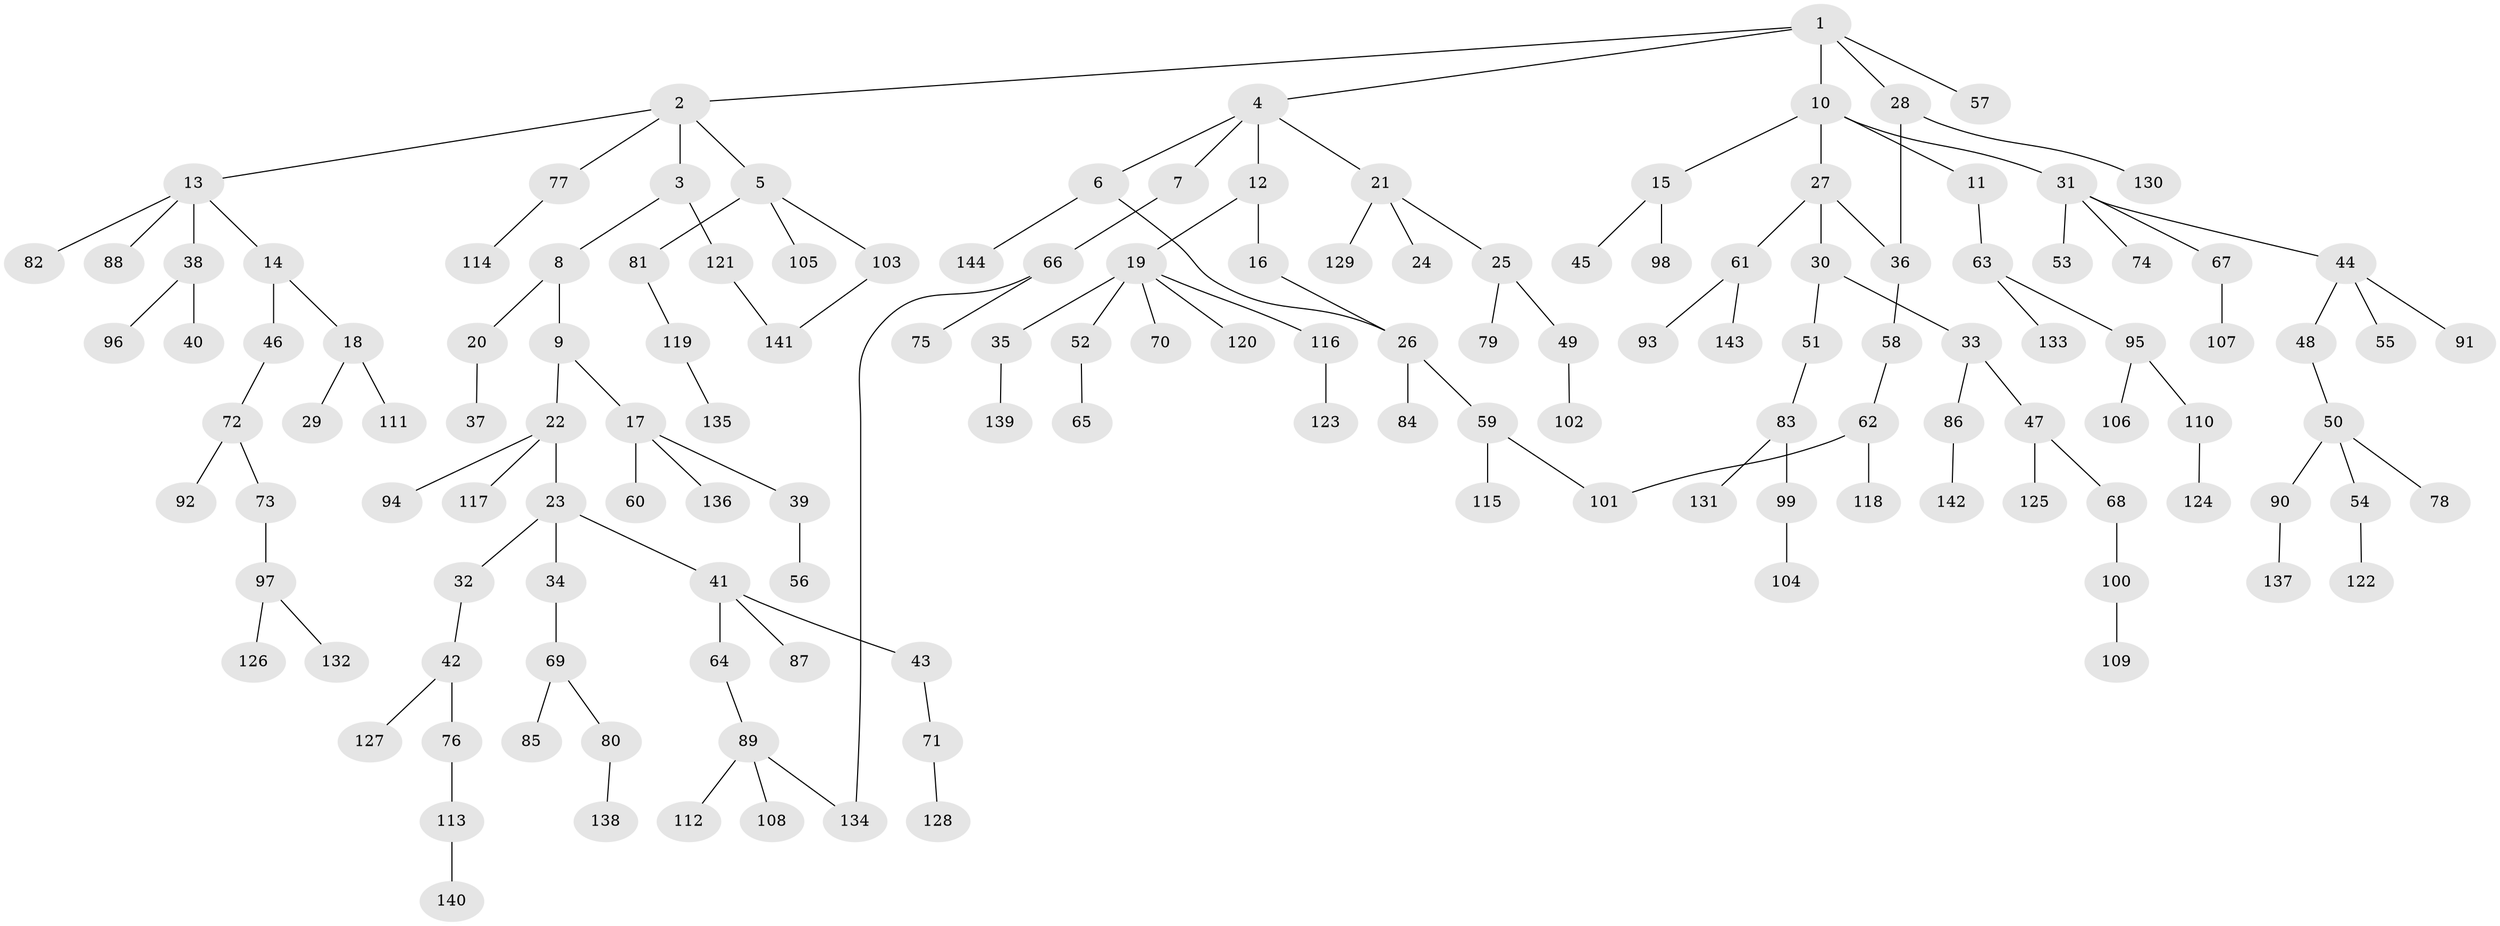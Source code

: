 // coarse degree distribution, {5: 0.03508771929824561, 4: 0.05263157894736842, 8: 0.017543859649122806, 2: 0.19298245614035087, 3: 0.07017543859649122, 9: 0.017543859649122806, 1: 0.5789473684210527, 7: 0.03508771929824561}
// Generated by graph-tools (version 1.1) at 2025/16/03/04/25 18:16:49]
// undirected, 144 vertices, 148 edges
graph export_dot {
graph [start="1"]
  node [color=gray90,style=filled];
  1;
  2;
  3;
  4;
  5;
  6;
  7;
  8;
  9;
  10;
  11;
  12;
  13;
  14;
  15;
  16;
  17;
  18;
  19;
  20;
  21;
  22;
  23;
  24;
  25;
  26;
  27;
  28;
  29;
  30;
  31;
  32;
  33;
  34;
  35;
  36;
  37;
  38;
  39;
  40;
  41;
  42;
  43;
  44;
  45;
  46;
  47;
  48;
  49;
  50;
  51;
  52;
  53;
  54;
  55;
  56;
  57;
  58;
  59;
  60;
  61;
  62;
  63;
  64;
  65;
  66;
  67;
  68;
  69;
  70;
  71;
  72;
  73;
  74;
  75;
  76;
  77;
  78;
  79;
  80;
  81;
  82;
  83;
  84;
  85;
  86;
  87;
  88;
  89;
  90;
  91;
  92;
  93;
  94;
  95;
  96;
  97;
  98;
  99;
  100;
  101;
  102;
  103;
  104;
  105;
  106;
  107;
  108;
  109;
  110;
  111;
  112;
  113;
  114;
  115;
  116;
  117;
  118;
  119;
  120;
  121;
  122;
  123;
  124;
  125;
  126;
  127;
  128;
  129;
  130;
  131;
  132;
  133;
  134;
  135;
  136;
  137;
  138;
  139;
  140;
  141;
  142;
  143;
  144;
  1 -- 2;
  1 -- 4;
  1 -- 10;
  1 -- 28;
  1 -- 57;
  2 -- 3;
  2 -- 5;
  2 -- 13;
  2 -- 77;
  3 -- 8;
  3 -- 121;
  4 -- 6;
  4 -- 7;
  4 -- 12;
  4 -- 21;
  5 -- 81;
  5 -- 103;
  5 -- 105;
  6 -- 144;
  6 -- 26;
  7 -- 66;
  8 -- 9;
  8 -- 20;
  9 -- 17;
  9 -- 22;
  10 -- 11;
  10 -- 15;
  10 -- 27;
  10 -- 31;
  11 -- 63;
  12 -- 16;
  12 -- 19;
  13 -- 14;
  13 -- 38;
  13 -- 82;
  13 -- 88;
  14 -- 18;
  14 -- 46;
  15 -- 45;
  15 -- 98;
  16 -- 26;
  17 -- 39;
  17 -- 60;
  17 -- 136;
  18 -- 29;
  18 -- 111;
  19 -- 35;
  19 -- 52;
  19 -- 70;
  19 -- 116;
  19 -- 120;
  20 -- 37;
  21 -- 24;
  21 -- 25;
  21 -- 129;
  22 -- 23;
  22 -- 94;
  22 -- 117;
  23 -- 32;
  23 -- 34;
  23 -- 41;
  25 -- 49;
  25 -- 79;
  26 -- 59;
  26 -- 84;
  27 -- 30;
  27 -- 36;
  27 -- 61;
  28 -- 130;
  28 -- 36;
  30 -- 33;
  30 -- 51;
  31 -- 44;
  31 -- 53;
  31 -- 67;
  31 -- 74;
  32 -- 42;
  33 -- 47;
  33 -- 86;
  34 -- 69;
  35 -- 139;
  36 -- 58;
  38 -- 40;
  38 -- 96;
  39 -- 56;
  41 -- 43;
  41 -- 64;
  41 -- 87;
  42 -- 76;
  42 -- 127;
  43 -- 71;
  44 -- 48;
  44 -- 55;
  44 -- 91;
  46 -- 72;
  47 -- 68;
  47 -- 125;
  48 -- 50;
  49 -- 102;
  50 -- 54;
  50 -- 78;
  50 -- 90;
  51 -- 83;
  52 -- 65;
  54 -- 122;
  58 -- 62;
  59 -- 115;
  59 -- 101;
  61 -- 93;
  61 -- 143;
  62 -- 101;
  62 -- 118;
  63 -- 95;
  63 -- 133;
  64 -- 89;
  66 -- 75;
  66 -- 134;
  67 -- 107;
  68 -- 100;
  69 -- 80;
  69 -- 85;
  71 -- 128;
  72 -- 73;
  72 -- 92;
  73 -- 97;
  76 -- 113;
  77 -- 114;
  80 -- 138;
  81 -- 119;
  83 -- 99;
  83 -- 131;
  86 -- 142;
  89 -- 108;
  89 -- 112;
  89 -- 134;
  90 -- 137;
  95 -- 106;
  95 -- 110;
  97 -- 126;
  97 -- 132;
  99 -- 104;
  100 -- 109;
  103 -- 141;
  110 -- 124;
  113 -- 140;
  116 -- 123;
  119 -- 135;
  121 -- 141;
}
